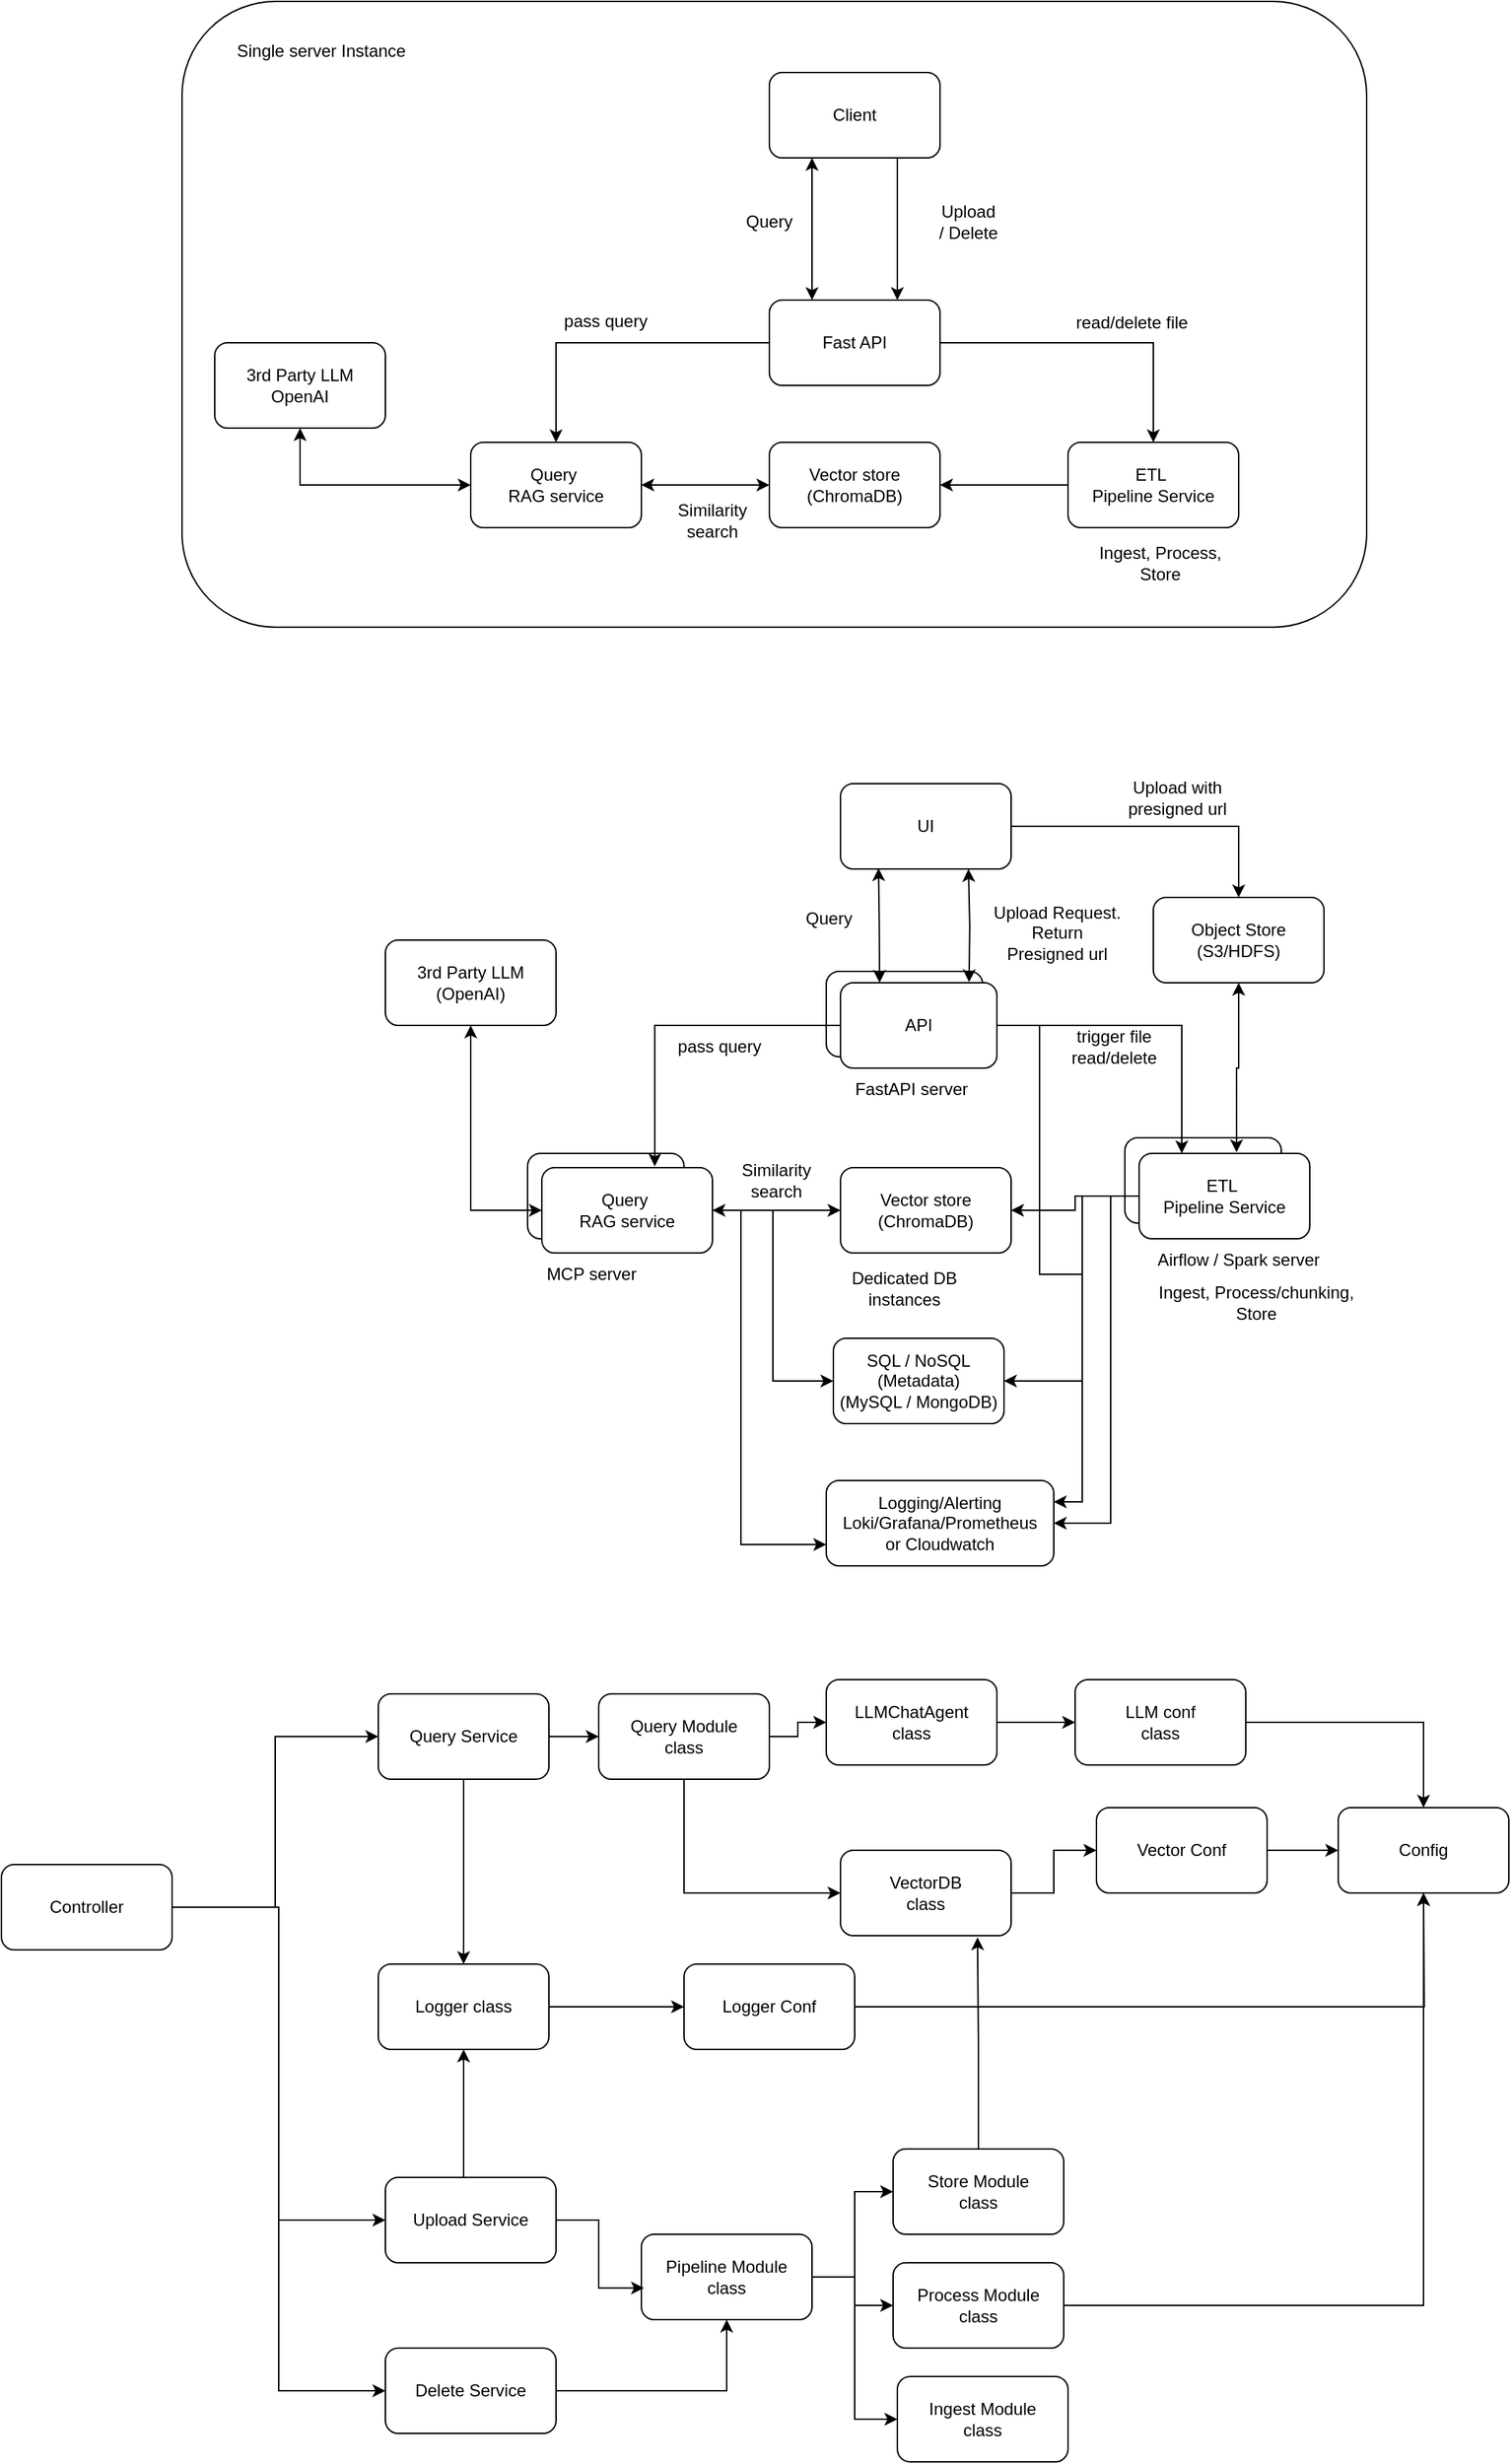 <mxfile version="28.0.7">
  <diagram name="Page-1" id="8ba9l9_jwwmz3OkizyqZ">
    <mxGraphModel dx="2304" dy="936" grid="1" gridSize="10" guides="1" tooltips="1" connect="1" arrows="1" fold="1" page="1" pageScale="1" pageWidth="850" pageHeight="1100" math="0" shadow="0">
      <root>
        <mxCell id="0" />
        <mxCell id="1" parent="0" />
        <mxCell id="soWcEMM31tVHpUFdJniQ-62" value="" style="rounded=1;whiteSpace=wrap;html=1;" vertex="1" parent="1">
          <mxGeometry x="570" y="799" width="110" height="60" as="geometry" />
        </mxCell>
        <mxCell id="soWcEMM31tVHpUFdJniQ-61" value="" style="rounded=1;whiteSpace=wrap;html=1;" vertex="1" parent="1">
          <mxGeometry x="150" y="810" width="110" height="60" as="geometry" />
        </mxCell>
        <mxCell id="soWcEMM31tVHpUFdJniQ-60" value="" style="rounded=1;whiteSpace=wrap;html=1;" vertex="1" parent="1">
          <mxGeometry x="360" y="682" width="110" height="60" as="geometry" />
        </mxCell>
        <mxCell id="soWcEMM31tVHpUFdJniQ-6" value="" style="rounded=1;whiteSpace=wrap;html=1;fillColor=none;" vertex="1" parent="1">
          <mxGeometry x="-93" width="833" height="440" as="geometry" />
        </mxCell>
        <mxCell id="soWcEMM31tVHpUFdJniQ-8" style="edgeStyle=orthogonalEdgeStyle;rounded=0;orthogonalLoop=1;jettySize=auto;html=1;exitX=0.25;exitY=1;exitDx=0;exitDy=0;startArrow=classic;startFill=1;" edge="1" parent="1" source="soWcEMM31tVHpUFdJniQ-1">
          <mxGeometry relative="1" as="geometry">
            <mxPoint x="350" y="210" as="targetPoint" />
          </mxGeometry>
        </mxCell>
        <mxCell id="soWcEMM31tVHpUFdJniQ-18" style="edgeStyle=orthogonalEdgeStyle;rounded=0;orthogonalLoop=1;jettySize=auto;html=1;exitX=0.75;exitY=1;exitDx=0;exitDy=0;entryX=0.75;entryY=0;entryDx=0;entryDy=0;startArrow=none;startFill=0;" edge="1" parent="1" source="soWcEMM31tVHpUFdJniQ-1" target="soWcEMM31tVHpUFdJniQ-2">
          <mxGeometry relative="1" as="geometry" />
        </mxCell>
        <mxCell id="soWcEMM31tVHpUFdJniQ-1" value="Client" style="rounded=1;whiteSpace=wrap;html=1;" vertex="1" parent="1">
          <mxGeometry x="320" y="50" width="120" height="60" as="geometry" />
        </mxCell>
        <mxCell id="soWcEMM31tVHpUFdJniQ-27" style="edgeStyle=orthogonalEdgeStyle;rounded=0;orthogonalLoop=1;jettySize=auto;html=1;entryX=0.5;entryY=0;entryDx=0;entryDy=0;" edge="1" parent="1" source="soWcEMM31tVHpUFdJniQ-2" target="soWcEMM31tVHpUFdJniQ-3">
          <mxGeometry relative="1" as="geometry" />
        </mxCell>
        <mxCell id="soWcEMM31tVHpUFdJniQ-30" style="edgeStyle=orthogonalEdgeStyle;rounded=0;orthogonalLoop=1;jettySize=auto;html=1;" edge="1" parent="1" source="soWcEMM31tVHpUFdJniQ-2" target="soWcEMM31tVHpUFdJniQ-4">
          <mxGeometry relative="1" as="geometry" />
        </mxCell>
        <mxCell id="soWcEMM31tVHpUFdJniQ-2" value="Fast API" style="rounded=1;whiteSpace=wrap;html=1;" vertex="1" parent="1">
          <mxGeometry x="320" y="210" width="120" height="60" as="geometry" />
        </mxCell>
        <mxCell id="soWcEMM31tVHpUFdJniQ-29" style="edgeStyle=orthogonalEdgeStyle;rounded=0;orthogonalLoop=1;jettySize=auto;html=1;entryX=1;entryY=0.5;entryDx=0;entryDy=0;" edge="1" parent="1" source="soWcEMM31tVHpUFdJniQ-3" target="soWcEMM31tVHpUFdJniQ-5">
          <mxGeometry relative="1" as="geometry" />
        </mxCell>
        <mxCell id="soWcEMM31tVHpUFdJniQ-3" value="ETL&amp;nbsp;&lt;div&gt;Pipeline Service&lt;/div&gt;" style="rounded=1;whiteSpace=wrap;html=1;" vertex="1" parent="1">
          <mxGeometry x="530" y="310" width="120" height="60" as="geometry" />
        </mxCell>
        <mxCell id="soWcEMM31tVHpUFdJniQ-20" style="edgeStyle=orthogonalEdgeStyle;rounded=0;orthogonalLoop=1;jettySize=auto;html=1;exitX=0;exitY=0.5;exitDx=0;exitDy=0;entryX=0.5;entryY=1;entryDx=0;entryDy=0;startArrow=classic;startFill=1;" edge="1" parent="1" source="soWcEMM31tVHpUFdJniQ-4" target="soWcEMM31tVHpUFdJniQ-7">
          <mxGeometry relative="1" as="geometry" />
        </mxCell>
        <mxCell id="soWcEMM31tVHpUFdJniQ-31" style="edgeStyle=orthogonalEdgeStyle;rounded=0;orthogonalLoop=1;jettySize=auto;html=1;entryX=0;entryY=0.5;entryDx=0;entryDy=0;startArrow=classic;startFill=1;" edge="1" parent="1" source="soWcEMM31tVHpUFdJniQ-4" target="soWcEMM31tVHpUFdJniQ-5">
          <mxGeometry relative="1" as="geometry" />
        </mxCell>
        <mxCell id="soWcEMM31tVHpUFdJniQ-4" value="Query&amp;nbsp;&lt;div&gt;RAG service&lt;/div&gt;" style="rounded=1;whiteSpace=wrap;html=1;" vertex="1" parent="1">
          <mxGeometry x="110" y="310" width="120" height="60" as="geometry" />
        </mxCell>
        <mxCell id="soWcEMM31tVHpUFdJniQ-5" value="Vector store&lt;br&gt;(ChromaDB)" style="rounded=1;whiteSpace=wrap;html=1;" vertex="1" parent="1">
          <mxGeometry x="320" y="310" width="120" height="60" as="geometry" />
        </mxCell>
        <mxCell id="soWcEMM31tVHpUFdJniQ-7" value="3rd Party LLM&lt;br&gt;OpenAI" style="rounded=1;whiteSpace=wrap;html=1;" vertex="1" parent="1">
          <mxGeometry x="-70" y="240" width="120" height="60" as="geometry" />
        </mxCell>
        <mxCell id="soWcEMM31tVHpUFdJniQ-9" style="edgeStyle=orthogonalEdgeStyle;rounded=0;orthogonalLoop=1;jettySize=auto;html=1;exitX=0.223;exitY=0.991;exitDx=0;exitDy=0;entryX=0.25;entryY=0;entryDx=0;entryDy=0;startArrow=classic;startFill=1;exitPerimeter=0;" edge="1" parent="1">
          <mxGeometry relative="1" as="geometry">
            <mxPoint x="396.76" y="609.46" as="sourcePoint" />
            <mxPoint x="397.5" y="690.0" as="targetPoint" />
          </mxGeometry>
        </mxCell>
        <mxCell id="soWcEMM31tVHpUFdJniQ-36" style="edgeStyle=orthogonalEdgeStyle;rounded=0;orthogonalLoop=1;jettySize=auto;html=1;entryX=0.5;entryY=0;entryDx=0;entryDy=0;" edge="1" parent="1" source="soWcEMM31tVHpUFdJniQ-10" target="soWcEMM31tVHpUFdJniQ-15">
          <mxGeometry relative="1" as="geometry" />
        </mxCell>
        <mxCell id="soWcEMM31tVHpUFdJniQ-10" value="UI" style="rounded=1;whiteSpace=wrap;html=1;" vertex="1" parent="1">
          <mxGeometry x="370" y="550" width="120" height="60" as="geometry" />
        </mxCell>
        <mxCell id="soWcEMM31tVHpUFdJniQ-37" style="edgeStyle=orthogonalEdgeStyle;rounded=0;orthogonalLoop=1;jettySize=auto;html=1;exitX=0.822;exitY=-0.008;exitDx=0;exitDy=0;entryX=0.75;entryY=1;entryDx=0;entryDy=0;exitPerimeter=0;startArrow=classic;startFill=1;" edge="1" parent="1">
          <mxGeometry relative="1" as="geometry">
            <mxPoint x="460.42" y="689.52" as="sourcePoint" />
            <mxPoint x="460" y="610" as="targetPoint" />
          </mxGeometry>
        </mxCell>
        <mxCell id="soWcEMM31tVHpUFdJniQ-47" style="edgeStyle=orthogonalEdgeStyle;rounded=0;orthogonalLoop=1;jettySize=auto;html=1;entryX=0.25;entryY=0;entryDx=0;entryDy=0;" edge="1" parent="1" source="soWcEMM31tVHpUFdJniQ-11" target="soWcEMM31tVHpUFdJniQ-12">
          <mxGeometry relative="1" as="geometry" />
        </mxCell>
        <mxCell id="soWcEMM31tVHpUFdJniQ-107" style="edgeStyle=orthogonalEdgeStyle;rounded=0;orthogonalLoop=1;jettySize=auto;html=1;entryX=1;entryY=0.25;entryDx=0;entryDy=0;" edge="1" parent="1" source="soWcEMM31tVHpUFdJniQ-11" target="soWcEMM31tVHpUFdJniQ-65">
          <mxGeometry relative="1" as="geometry">
            <Array as="points">
              <mxPoint x="510" y="720" />
              <mxPoint x="510" y="895" />
              <mxPoint x="540" y="895" />
              <mxPoint x="540" y="1055" />
            </Array>
          </mxGeometry>
        </mxCell>
        <mxCell id="soWcEMM31tVHpUFdJniQ-11" value="API" style="rounded=1;whiteSpace=wrap;html=1;" vertex="1" parent="1">
          <mxGeometry x="370" y="690" width="110" height="60" as="geometry" />
        </mxCell>
        <mxCell id="soWcEMM31tVHpUFdJniQ-46" style="edgeStyle=orthogonalEdgeStyle;rounded=0;orthogonalLoop=1;jettySize=auto;html=1;entryX=1;entryY=0.5;entryDx=0;entryDy=0;" edge="1" parent="1" source="soWcEMM31tVHpUFdJniQ-12" target="soWcEMM31tVHpUFdJniQ-14">
          <mxGeometry relative="1" as="geometry" />
        </mxCell>
        <mxCell id="soWcEMM31tVHpUFdJniQ-57" style="edgeStyle=orthogonalEdgeStyle;rounded=0;orthogonalLoop=1;jettySize=auto;html=1;entryX=1;entryY=0.5;entryDx=0;entryDy=0;" edge="1" parent="1" source="soWcEMM31tVHpUFdJniQ-12" target="soWcEMM31tVHpUFdJniQ-56">
          <mxGeometry relative="1" as="geometry">
            <Array as="points">
              <mxPoint x="540" y="840" />
              <mxPoint x="540" y="970" />
            </Array>
          </mxGeometry>
        </mxCell>
        <mxCell id="soWcEMM31tVHpUFdJniQ-66" style="edgeStyle=orthogonalEdgeStyle;rounded=0;orthogonalLoop=1;jettySize=auto;html=1;entryX=1;entryY=0.5;entryDx=0;entryDy=0;" edge="1" parent="1" source="soWcEMM31tVHpUFdJniQ-12" target="soWcEMM31tVHpUFdJniQ-65">
          <mxGeometry relative="1" as="geometry">
            <Array as="points">
              <mxPoint x="560" y="840" />
              <mxPoint x="560" y="1070" />
            </Array>
          </mxGeometry>
        </mxCell>
        <mxCell id="soWcEMM31tVHpUFdJniQ-12" value="ETL&amp;nbsp;&lt;div&gt;Pipeline Service&lt;/div&gt;" style="rounded=1;whiteSpace=wrap;html=1;" vertex="1" parent="1">
          <mxGeometry x="580" y="810" width="120" height="60" as="geometry" />
        </mxCell>
        <mxCell id="soWcEMM31tVHpUFdJniQ-58" style="edgeStyle=orthogonalEdgeStyle;rounded=0;orthogonalLoop=1;jettySize=auto;html=1;entryX=0;entryY=0.5;entryDx=0;entryDy=0;" edge="1" parent="1" source="soWcEMM31tVHpUFdJniQ-13" target="soWcEMM31tVHpUFdJniQ-56">
          <mxGeometry relative="1" as="geometry" />
        </mxCell>
        <mxCell id="soWcEMM31tVHpUFdJniQ-67" style="edgeStyle=orthogonalEdgeStyle;rounded=0;orthogonalLoop=1;jettySize=auto;html=1;entryX=0;entryY=0.75;entryDx=0;entryDy=0;" edge="1" parent="1" source="soWcEMM31tVHpUFdJniQ-13" target="soWcEMM31tVHpUFdJniQ-65">
          <mxGeometry relative="1" as="geometry">
            <Array as="points">
              <mxPoint x="300" y="850" />
              <mxPoint x="300" y="1085" />
            </Array>
          </mxGeometry>
        </mxCell>
        <mxCell id="soWcEMM31tVHpUFdJniQ-13" value="Query&amp;nbsp;&lt;div&gt;RAG service&lt;/div&gt;" style="rounded=1;whiteSpace=wrap;html=1;" vertex="1" parent="1">
          <mxGeometry x="160" y="820" width="120" height="60" as="geometry" />
        </mxCell>
        <mxCell id="soWcEMM31tVHpUFdJniQ-45" style="edgeStyle=orthogonalEdgeStyle;rounded=0;orthogonalLoop=1;jettySize=auto;html=1;entryX=1;entryY=0.5;entryDx=0;entryDy=0;startArrow=classic;startFill=1;" edge="1" parent="1" source="soWcEMM31tVHpUFdJniQ-14" target="soWcEMM31tVHpUFdJniQ-13">
          <mxGeometry relative="1" as="geometry" />
        </mxCell>
        <mxCell id="soWcEMM31tVHpUFdJniQ-14" value="Vector store&lt;div&gt;(ChromaDB)&lt;/div&gt;" style="rounded=1;whiteSpace=wrap;html=1;" vertex="1" parent="1">
          <mxGeometry x="370" y="820" width="120" height="60" as="geometry" />
        </mxCell>
        <mxCell id="soWcEMM31tVHpUFdJniQ-15" value="Object Store (S3/HDFS)" style="rounded=1;whiteSpace=wrap;html=1;" vertex="1" parent="1">
          <mxGeometry x="590" y="630" width="120" height="60" as="geometry" />
        </mxCell>
        <mxCell id="soWcEMM31tVHpUFdJniQ-44" style="edgeStyle=orthogonalEdgeStyle;rounded=0;orthogonalLoop=1;jettySize=auto;html=1;entryX=0;entryY=0.5;entryDx=0;entryDy=0;startArrow=classic;startFill=1;" edge="1" parent="1" source="soWcEMM31tVHpUFdJniQ-16" target="soWcEMM31tVHpUFdJniQ-13">
          <mxGeometry relative="1" as="geometry" />
        </mxCell>
        <mxCell id="soWcEMM31tVHpUFdJniQ-16" value="3rd Party LLM&lt;br&gt;(OpenAI)" style="rounded=1;whiteSpace=wrap;html=1;" vertex="1" parent="1">
          <mxGeometry x="50" y="660" width="120" height="60" as="geometry" />
        </mxCell>
        <mxCell id="soWcEMM31tVHpUFdJniQ-17" value="Query" style="text;html=1;align=center;verticalAlign=middle;whiteSpace=wrap;rounded=0;" vertex="1" parent="1">
          <mxGeometry x="290" y="140" width="60" height="30" as="geometry" />
        </mxCell>
        <mxCell id="soWcEMM31tVHpUFdJniQ-19" value="Upload&lt;div&gt;/ Delete&lt;/div&gt;" style="text;html=1;align=center;verticalAlign=middle;whiteSpace=wrap;rounded=0;" vertex="1" parent="1">
          <mxGeometry x="430" y="140" width="60" height="30" as="geometry" />
        </mxCell>
        <mxCell id="soWcEMM31tVHpUFdJniQ-32" value="Similarity&lt;div&gt;search&lt;/div&gt;" style="text;html=1;align=center;verticalAlign=middle;whiteSpace=wrap;rounded=0;" vertex="1" parent="1">
          <mxGeometry x="250" y="350" width="60" height="30" as="geometry" />
        </mxCell>
        <mxCell id="soWcEMM31tVHpUFdJniQ-33" value="read/delete file" style="text;html=1;align=center;verticalAlign=middle;whiteSpace=wrap;rounded=0;" vertex="1" parent="1">
          <mxGeometry x="530" y="211" width="90" height="30" as="geometry" />
        </mxCell>
        <mxCell id="soWcEMM31tVHpUFdJniQ-34" value="pass query" style="text;html=1;align=center;verticalAlign=middle;whiteSpace=wrap;rounded=0;" vertex="1" parent="1">
          <mxGeometry x="160" y="210" width="90" height="30" as="geometry" />
        </mxCell>
        <mxCell id="soWcEMM31tVHpUFdJniQ-35" value="Ingest, Process,&lt;div&gt;Store&lt;/div&gt;" style="text;html=1;align=center;verticalAlign=middle;whiteSpace=wrap;rounded=0;" vertex="1" parent="1">
          <mxGeometry x="530" y="380" width="130" height="30" as="geometry" />
        </mxCell>
        <mxCell id="soWcEMM31tVHpUFdJniQ-38" value="Upload Request. Return&lt;div&gt;Presigned url&lt;/div&gt;" style="text;html=1;align=center;verticalAlign=middle;whiteSpace=wrap;rounded=0;" vertex="1" parent="1">
          <mxGeometry x="475" y="630" width="95" height="50" as="geometry" />
        </mxCell>
        <mxCell id="soWcEMM31tVHpUFdJniQ-39" value="Query" style="text;html=1;align=center;verticalAlign=middle;whiteSpace=wrap;rounded=0;" vertex="1" parent="1">
          <mxGeometry x="330" y="630" width="64" height="30" as="geometry" />
        </mxCell>
        <mxCell id="soWcEMM31tVHpUFdJniQ-41" value="Airflow / Spark server" style="text;html=1;align=center;verticalAlign=middle;whiteSpace=wrap;rounded=0;" vertex="1" parent="1">
          <mxGeometry x="560" y="870" width="180" height="30" as="geometry" />
        </mxCell>
        <mxCell id="soWcEMM31tVHpUFdJniQ-42" value="MCP server" style="text;html=1;align=center;verticalAlign=middle;whiteSpace=wrap;rounded=0;" vertex="1" parent="1">
          <mxGeometry x="160" y="880" width="70" height="30" as="geometry" />
        </mxCell>
        <mxCell id="soWcEMM31tVHpUFdJniQ-43" value="Dedicated DB instances" style="text;html=1;align=center;verticalAlign=middle;whiteSpace=wrap;rounded=0;" vertex="1" parent="1">
          <mxGeometry x="370" y="890" width="90" height="30" as="geometry" />
        </mxCell>
        <mxCell id="soWcEMM31tVHpUFdJniQ-48" style="edgeStyle=orthogonalEdgeStyle;rounded=0;orthogonalLoop=1;jettySize=auto;html=1;entryX=0.662;entryY=-0.015;entryDx=0;entryDy=0;entryPerimeter=0;" edge="1" parent="1" source="soWcEMM31tVHpUFdJniQ-11" target="soWcEMM31tVHpUFdJniQ-13">
          <mxGeometry relative="1" as="geometry" />
        </mxCell>
        <mxCell id="soWcEMM31tVHpUFdJniQ-49" value="trigger file read/delete" style="text;html=1;align=center;verticalAlign=middle;whiteSpace=wrap;rounded=0;" vertex="1" parent="1">
          <mxGeometry x="520" y="720" width="85" height="30" as="geometry" />
        </mxCell>
        <mxCell id="soWcEMM31tVHpUFdJniQ-51" style="edgeStyle=orthogonalEdgeStyle;rounded=0;orthogonalLoop=1;jettySize=auto;html=1;entryX=0.571;entryY=-0.013;entryDx=0;entryDy=0;entryPerimeter=0;startArrow=classic;startFill=1;" edge="1" parent="1" source="soWcEMM31tVHpUFdJniQ-15" target="soWcEMM31tVHpUFdJniQ-12">
          <mxGeometry relative="1" as="geometry" />
        </mxCell>
        <mxCell id="soWcEMM31tVHpUFdJniQ-52" value="FastAPI server" style="text;html=1;align=center;verticalAlign=middle;whiteSpace=wrap;rounded=0;" vertex="1" parent="1">
          <mxGeometry x="370" y="750" width="100" height="30" as="geometry" />
        </mxCell>
        <mxCell id="soWcEMM31tVHpUFdJniQ-53" value="pass query" style="text;html=1;align=center;verticalAlign=middle;whiteSpace=wrap;rounded=0;" vertex="1" parent="1">
          <mxGeometry x="240" y="720" width="90" height="30" as="geometry" />
        </mxCell>
        <mxCell id="soWcEMM31tVHpUFdJniQ-55" value="Upload with presigned url" style="text;html=1;align=center;verticalAlign=middle;whiteSpace=wrap;rounded=0;" vertex="1" parent="1">
          <mxGeometry x="562" y="550" width="90" height="20" as="geometry" />
        </mxCell>
        <mxCell id="soWcEMM31tVHpUFdJniQ-56" value="&lt;div&gt;SQL / NoSQL&lt;/div&gt;&lt;div&gt;(Metadata)&lt;br&gt;(MySQL / MongoDB)&lt;/div&gt;" style="rounded=1;whiteSpace=wrap;html=1;" vertex="1" parent="1">
          <mxGeometry x="365" y="940" width="120" height="60" as="geometry" />
        </mxCell>
        <mxCell id="soWcEMM31tVHpUFdJniQ-59" value="Similarity&lt;div&gt;search&lt;/div&gt;" style="text;html=1;align=center;verticalAlign=middle;whiteSpace=wrap;rounded=0;" vertex="1" parent="1">
          <mxGeometry x="295" y="814" width="60" height="30" as="geometry" />
        </mxCell>
        <mxCell id="soWcEMM31tVHpUFdJniQ-63" value="Ingest, Process/chunking,&lt;div&gt;Store&lt;/div&gt;" style="text;html=1;align=center;verticalAlign=middle;whiteSpace=wrap;rounded=0;" vertex="1" parent="1">
          <mxGeometry x="585" y="900" width="155" height="30" as="geometry" />
        </mxCell>
        <mxCell id="soWcEMM31tVHpUFdJniQ-65" value="Logging/Alerting&lt;div&gt;Loki/Grafana/Prometheus&lt;/div&gt;&lt;div&gt;or Cloudwatch&lt;/div&gt;" style="rounded=1;whiteSpace=wrap;html=1;" vertex="1" parent="1">
          <mxGeometry x="360" y="1040" width="160" height="60" as="geometry" />
        </mxCell>
        <mxCell id="soWcEMM31tVHpUFdJniQ-68" value="Single server Instance" style="text;html=1;align=center;verticalAlign=middle;whiteSpace=wrap;rounded=0;" vertex="1" parent="1">
          <mxGeometry x="-70" y="20" width="150" height="30" as="geometry" />
        </mxCell>
        <mxCell id="soWcEMM31tVHpUFdJniQ-86" style="edgeStyle=orthogonalEdgeStyle;rounded=0;orthogonalLoop=1;jettySize=auto;html=1;entryX=0;entryY=0.5;entryDx=0;entryDy=0;" edge="1" parent="1" source="soWcEMM31tVHpUFdJniQ-70" target="soWcEMM31tVHpUFdJniQ-71">
          <mxGeometry relative="1" as="geometry" />
        </mxCell>
        <mxCell id="soWcEMM31tVHpUFdJniQ-87" style="edgeStyle=orthogonalEdgeStyle;rounded=0;orthogonalLoop=1;jettySize=auto;html=1;entryX=0;entryY=0.5;entryDx=0;entryDy=0;" edge="1" parent="1" source="soWcEMM31tVHpUFdJniQ-70" target="soWcEMM31tVHpUFdJniQ-81">
          <mxGeometry relative="1" as="geometry" />
        </mxCell>
        <mxCell id="soWcEMM31tVHpUFdJniQ-109" style="edgeStyle=orthogonalEdgeStyle;rounded=0;orthogonalLoop=1;jettySize=auto;html=1;entryX=0;entryY=0.5;entryDx=0;entryDy=0;" edge="1" parent="1" source="soWcEMM31tVHpUFdJniQ-70" target="soWcEMM31tVHpUFdJniQ-108">
          <mxGeometry relative="1" as="geometry" />
        </mxCell>
        <mxCell id="soWcEMM31tVHpUFdJniQ-70" value="Controller" style="rounded=1;whiteSpace=wrap;html=1;" vertex="1" parent="1">
          <mxGeometry x="-220" y="1310" width="120" height="60" as="geometry" />
        </mxCell>
        <mxCell id="soWcEMM31tVHpUFdJniQ-89" style="edgeStyle=orthogonalEdgeStyle;rounded=0;orthogonalLoop=1;jettySize=auto;html=1;exitX=1;exitY=0.5;exitDx=0;exitDy=0;entryX=0;entryY=0.5;entryDx=0;entryDy=0;" edge="1" parent="1" source="soWcEMM31tVHpUFdJniQ-71" target="soWcEMM31tVHpUFdJniQ-72">
          <mxGeometry relative="1" as="geometry" />
        </mxCell>
        <mxCell id="soWcEMM31tVHpUFdJniQ-101" style="edgeStyle=orthogonalEdgeStyle;rounded=0;orthogonalLoop=1;jettySize=auto;html=1;" edge="1" parent="1" source="soWcEMM31tVHpUFdJniQ-71" target="soWcEMM31tVHpUFdJniQ-79">
          <mxGeometry relative="1" as="geometry" />
        </mxCell>
        <mxCell id="soWcEMM31tVHpUFdJniQ-71" value="Query Service" style="rounded=1;whiteSpace=wrap;html=1;" vertex="1" parent="1">
          <mxGeometry x="45" y="1190" width="120" height="60" as="geometry" />
        </mxCell>
        <mxCell id="soWcEMM31tVHpUFdJniQ-88" style="edgeStyle=orthogonalEdgeStyle;rounded=0;orthogonalLoop=1;jettySize=auto;html=1;entryX=0;entryY=0.5;entryDx=0;entryDy=0;exitX=0.5;exitY=1;exitDx=0;exitDy=0;" edge="1" parent="1" source="soWcEMM31tVHpUFdJniQ-72" target="soWcEMM31tVHpUFdJniQ-75">
          <mxGeometry relative="1" as="geometry" />
        </mxCell>
        <mxCell id="soWcEMM31tVHpUFdJniQ-90" style="edgeStyle=orthogonalEdgeStyle;rounded=0;orthogonalLoop=1;jettySize=auto;html=1;" edge="1" parent="1" source="soWcEMM31tVHpUFdJniQ-72" target="soWcEMM31tVHpUFdJniQ-73">
          <mxGeometry relative="1" as="geometry" />
        </mxCell>
        <mxCell id="soWcEMM31tVHpUFdJniQ-72" value="Query Module&lt;div&gt;class&lt;/div&gt;" style="rounded=1;whiteSpace=wrap;html=1;" vertex="1" parent="1">
          <mxGeometry x="200" y="1190" width="120" height="60" as="geometry" />
        </mxCell>
        <mxCell id="soWcEMM31tVHpUFdJniQ-91" style="edgeStyle=orthogonalEdgeStyle;rounded=0;orthogonalLoop=1;jettySize=auto;html=1;entryX=0;entryY=0.5;entryDx=0;entryDy=0;" edge="1" parent="1" source="soWcEMM31tVHpUFdJniQ-73" target="soWcEMM31tVHpUFdJniQ-74">
          <mxGeometry relative="1" as="geometry" />
        </mxCell>
        <mxCell id="soWcEMM31tVHpUFdJniQ-73" value="LLMChatAgent&lt;div&gt;class&lt;/div&gt;" style="rounded=1;whiteSpace=wrap;html=1;" vertex="1" parent="1">
          <mxGeometry x="360" y="1180" width="120" height="60" as="geometry" />
        </mxCell>
        <mxCell id="soWcEMM31tVHpUFdJniQ-99" style="edgeStyle=orthogonalEdgeStyle;rounded=0;orthogonalLoop=1;jettySize=auto;html=1;" edge="1" parent="1" source="soWcEMM31tVHpUFdJniQ-74" target="soWcEMM31tVHpUFdJniQ-77">
          <mxGeometry relative="1" as="geometry" />
        </mxCell>
        <mxCell id="soWcEMM31tVHpUFdJniQ-74" value="&lt;div&gt;LLM conf&lt;/div&gt;&lt;div&gt;class&lt;/div&gt;" style="rounded=1;whiteSpace=wrap;html=1;" vertex="1" parent="1">
          <mxGeometry x="535" y="1180" width="120" height="60" as="geometry" />
        </mxCell>
        <mxCell id="soWcEMM31tVHpUFdJniQ-92" style="edgeStyle=orthogonalEdgeStyle;rounded=0;orthogonalLoop=1;jettySize=auto;html=1;entryX=0;entryY=0.5;entryDx=0;entryDy=0;" edge="1" parent="1" source="soWcEMM31tVHpUFdJniQ-75" target="soWcEMM31tVHpUFdJniQ-76">
          <mxGeometry relative="1" as="geometry" />
        </mxCell>
        <mxCell id="soWcEMM31tVHpUFdJniQ-75" value="VectorDB&lt;div&gt;class&lt;/div&gt;" style="rounded=1;whiteSpace=wrap;html=1;" vertex="1" parent="1">
          <mxGeometry x="370" y="1300" width="120" height="60" as="geometry" />
        </mxCell>
        <mxCell id="soWcEMM31tVHpUFdJniQ-93" style="edgeStyle=orthogonalEdgeStyle;rounded=0;orthogonalLoop=1;jettySize=auto;html=1;entryX=0;entryY=0.5;entryDx=0;entryDy=0;" edge="1" parent="1" source="soWcEMM31tVHpUFdJniQ-76" target="soWcEMM31tVHpUFdJniQ-77">
          <mxGeometry relative="1" as="geometry" />
        </mxCell>
        <mxCell id="soWcEMM31tVHpUFdJniQ-76" value="Vector Conf" style="rounded=1;whiteSpace=wrap;html=1;" vertex="1" parent="1">
          <mxGeometry x="550" y="1270" width="120" height="60" as="geometry" />
        </mxCell>
        <mxCell id="soWcEMM31tVHpUFdJniQ-77" value="Config" style="rounded=1;whiteSpace=wrap;html=1;" vertex="1" parent="1">
          <mxGeometry x="720" y="1270" width="120" height="60" as="geometry" />
        </mxCell>
        <mxCell id="soWcEMM31tVHpUFdJniQ-104" style="edgeStyle=orthogonalEdgeStyle;rounded=0;orthogonalLoop=1;jettySize=auto;html=1;" edge="1" parent="1" source="soWcEMM31tVHpUFdJniQ-79" target="soWcEMM31tVHpUFdJniQ-80">
          <mxGeometry relative="1" as="geometry" />
        </mxCell>
        <mxCell id="soWcEMM31tVHpUFdJniQ-79" value="&lt;div&gt;Logger class&lt;/div&gt;" style="rounded=1;whiteSpace=wrap;html=1;" vertex="1" parent="1">
          <mxGeometry x="45" y="1380" width="120" height="60" as="geometry" />
        </mxCell>
        <mxCell id="soWcEMM31tVHpUFdJniQ-106" style="edgeStyle=orthogonalEdgeStyle;rounded=0;orthogonalLoop=1;jettySize=auto;html=1;" edge="1" parent="1" source="soWcEMM31tVHpUFdJniQ-80">
          <mxGeometry relative="1" as="geometry">
            <mxPoint x="780" y="1330" as="targetPoint" />
          </mxGeometry>
        </mxCell>
        <mxCell id="soWcEMM31tVHpUFdJniQ-80" value="Logger Conf" style="rounded=1;whiteSpace=wrap;html=1;" vertex="1" parent="1">
          <mxGeometry x="260" y="1380" width="120" height="60" as="geometry" />
        </mxCell>
        <mxCell id="soWcEMM31tVHpUFdJniQ-102" style="edgeStyle=orthogonalEdgeStyle;rounded=0;orthogonalLoop=1;jettySize=auto;html=1;exitX=0.5;exitY=0;exitDx=0;exitDy=0;" edge="1" parent="1" source="soWcEMM31tVHpUFdJniQ-81" target="soWcEMM31tVHpUFdJniQ-79">
          <mxGeometry relative="1" as="geometry">
            <Array as="points">
              <mxPoint x="105" y="1530" />
            </Array>
          </mxGeometry>
        </mxCell>
        <mxCell id="soWcEMM31tVHpUFdJniQ-81" value="Upload Service" style="rounded=1;whiteSpace=wrap;html=1;" vertex="1" parent="1">
          <mxGeometry x="50" y="1530" width="120" height="60" as="geometry" />
        </mxCell>
        <mxCell id="soWcEMM31tVHpUFdJniQ-95" style="edgeStyle=orthogonalEdgeStyle;rounded=0;orthogonalLoop=1;jettySize=auto;html=1;entryX=0;entryY=0.5;entryDx=0;entryDy=0;" edge="1" parent="1" source="soWcEMM31tVHpUFdJniQ-82" target="soWcEMM31tVHpUFdJniQ-85">
          <mxGeometry relative="1" as="geometry">
            <Array as="points">
              <mxPoint x="380" y="1600" />
              <mxPoint x="380" y="1540" />
            </Array>
          </mxGeometry>
        </mxCell>
        <mxCell id="soWcEMM31tVHpUFdJniQ-96" style="edgeStyle=orthogonalEdgeStyle;rounded=0;orthogonalLoop=1;jettySize=auto;html=1;entryX=0;entryY=0.5;entryDx=0;entryDy=0;" edge="1" parent="1" source="soWcEMM31tVHpUFdJniQ-82" target="soWcEMM31tVHpUFdJniQ-84">
          <mxGeometry relative="1" as="geometry">
            <Array as="points">
              <mxPoint x="380" y="1600" />
              <mxPoint x="380" y="1620" />
            </Array>
          </mxGeometry>
        </mxCell>
        <mxCell id="soWcEMM31tVHpUFdJniQ-97" style="edgeStyle=orthogonalEdgeStyle;rounded=0;orthogonalLoop=1;jettySize=auto;html=1;entryX=0;entryY=0.5;entryDx=0;entryDy=0;" edge="1" parent="1" source="soWcEMM31tVHpUFdJniQ-82" target="soWcEMM31tVHpUFdJniQ-83">
          <mxGeometry relative="1" as="geometry">
            <Array as="points">
              <mxPoint x="380" y="1600" />
              <mxPoint x="380" y="1700" />
            </Array>
          </mxGeometry>
        </mxCell>
        <mxCell id="soWcEMM31tVHpUFdJniQ-82" value="Pipeline Module&lt;div&gt;class&lt;/div&gt;" style="rounded=1;whiteSpace=wrap;html=1;" vertex="1" parent="1">
          <mxGeometry x="230" y="1570" width="120" height="60" as="geometry" />
        </mxCell>
        <mxCell id="soWcEMM31tVHpUFdJniQ-83" value="Ingest Module&lt;div&gt;class&lt;/div&gt;" style="rounded=1;whiteSpace=wrap;html=1;" vertex="1" parent="1">
          <mxGeometry x="410" y="1670" width="120" height="60" as="geometry" />
        </mxCell>
        <mxCell id="soWcEMM31tVHpUFdJniQ-98" style="edgeStyle=orthogonalEdgeStyle;rounded=0;orthogonalLoop=1;jettySize=auto;html=1;entryX=0.5;entryY=1;entryDx=0;entryDy=0;" edge="1" parent="1" source="soWcEMM31tVHpUFdJniQ-84" target="soWcEMM31tVHpUFdJniQ-77">
          <mxGeometry relative="1" as="geometry" />
        </mxCell>
        <mxCell id="soWcEMM31tVHpUFdJniQ-84" value="Process Module&lt;div&gt;class&lt;/div&gt;" style="rounded=1;whiteSpace=wrap;html=1;" vertex="1" parent="1">
          <mxGeometry x="407" y="1590" width="120" height="60" as="geometry" />
        </mxCell>
        <mxCell id="soWcEMM31tVHpUFdJniQ-85" value="Store Module&lt;div&gt;class&lt;/div&gt;" style="rounded=1;whiteSpace=wrap;html=1;" vertex="1" parent="1">
          <mxGeometry x="407" y="1510" width="120" height="60" as="geometry" />
        </mxCell>
        <mxCell id="soWcEMM31tVHpUFdJniQ-100" style="edgeStyle=orthogonalEdgeStyle;rounded=0;orthogonalLoop=1;jettySize=auto;html=1;entryX=0.015;entryY=0.629;entryDx=0;entryDy=0;entryPerimeter=0;" edge="1" parent="1" source="soWcEMM31tVHpUFdJniQ-81" target="soWcEMM31tVHpUFdJniQ-82">
          <mxGeometry relative="1" as="geometry" />
        </mxCell>
        <mxCell id="soWcEMM31tVHpUFdJniQ-105" style="edgeStyle=orthogonalEdgeStyle;rounded=0;orthogonalLoop=1;jettySize=auto;html=1;entryX=0.803;entryY=1.02;entryDx=0;entryDy=0;entryPerimeter=0;" edge="1" parent="1" source="soWcEMM31tVHpUFdJniQ-85" target="soWcEMM31tVHpUFdJniQ-75">
          <mxGeometry relative="1" as="geometry" />
        </mxCell>
        <mxCell id="soWcEMM31tVHpUFdJniQ-110" style="edgeStyle=orthogonalEdgeStyle;rounded=0;orthogonalLoop=1;jettySize=auto;html=1;entryX=0.5;entryY=1;entryDx=0;entryDy=0;" edge="1" parent="1" source="soWcEMM31tVHpUFdJniQ-108" target="soWcEMM31tVHpUFdJniQ-82">
          <mxGeometry relative="1" as="geometry" />
        </mxCell>
        <mxCell id="soWcEMM31tVHpUFdJniQ-108" value="Delete Service" style="rounded=1;whiteSpace=wrap;html=1;" vertex="1" parent="1">
          <mxGeometry x="50" y="1650" width="120" height="60" as="geometry" />
        </mxCell>
      </root>
    </mxGraphModel>
  </diagram>
</mxfile>
